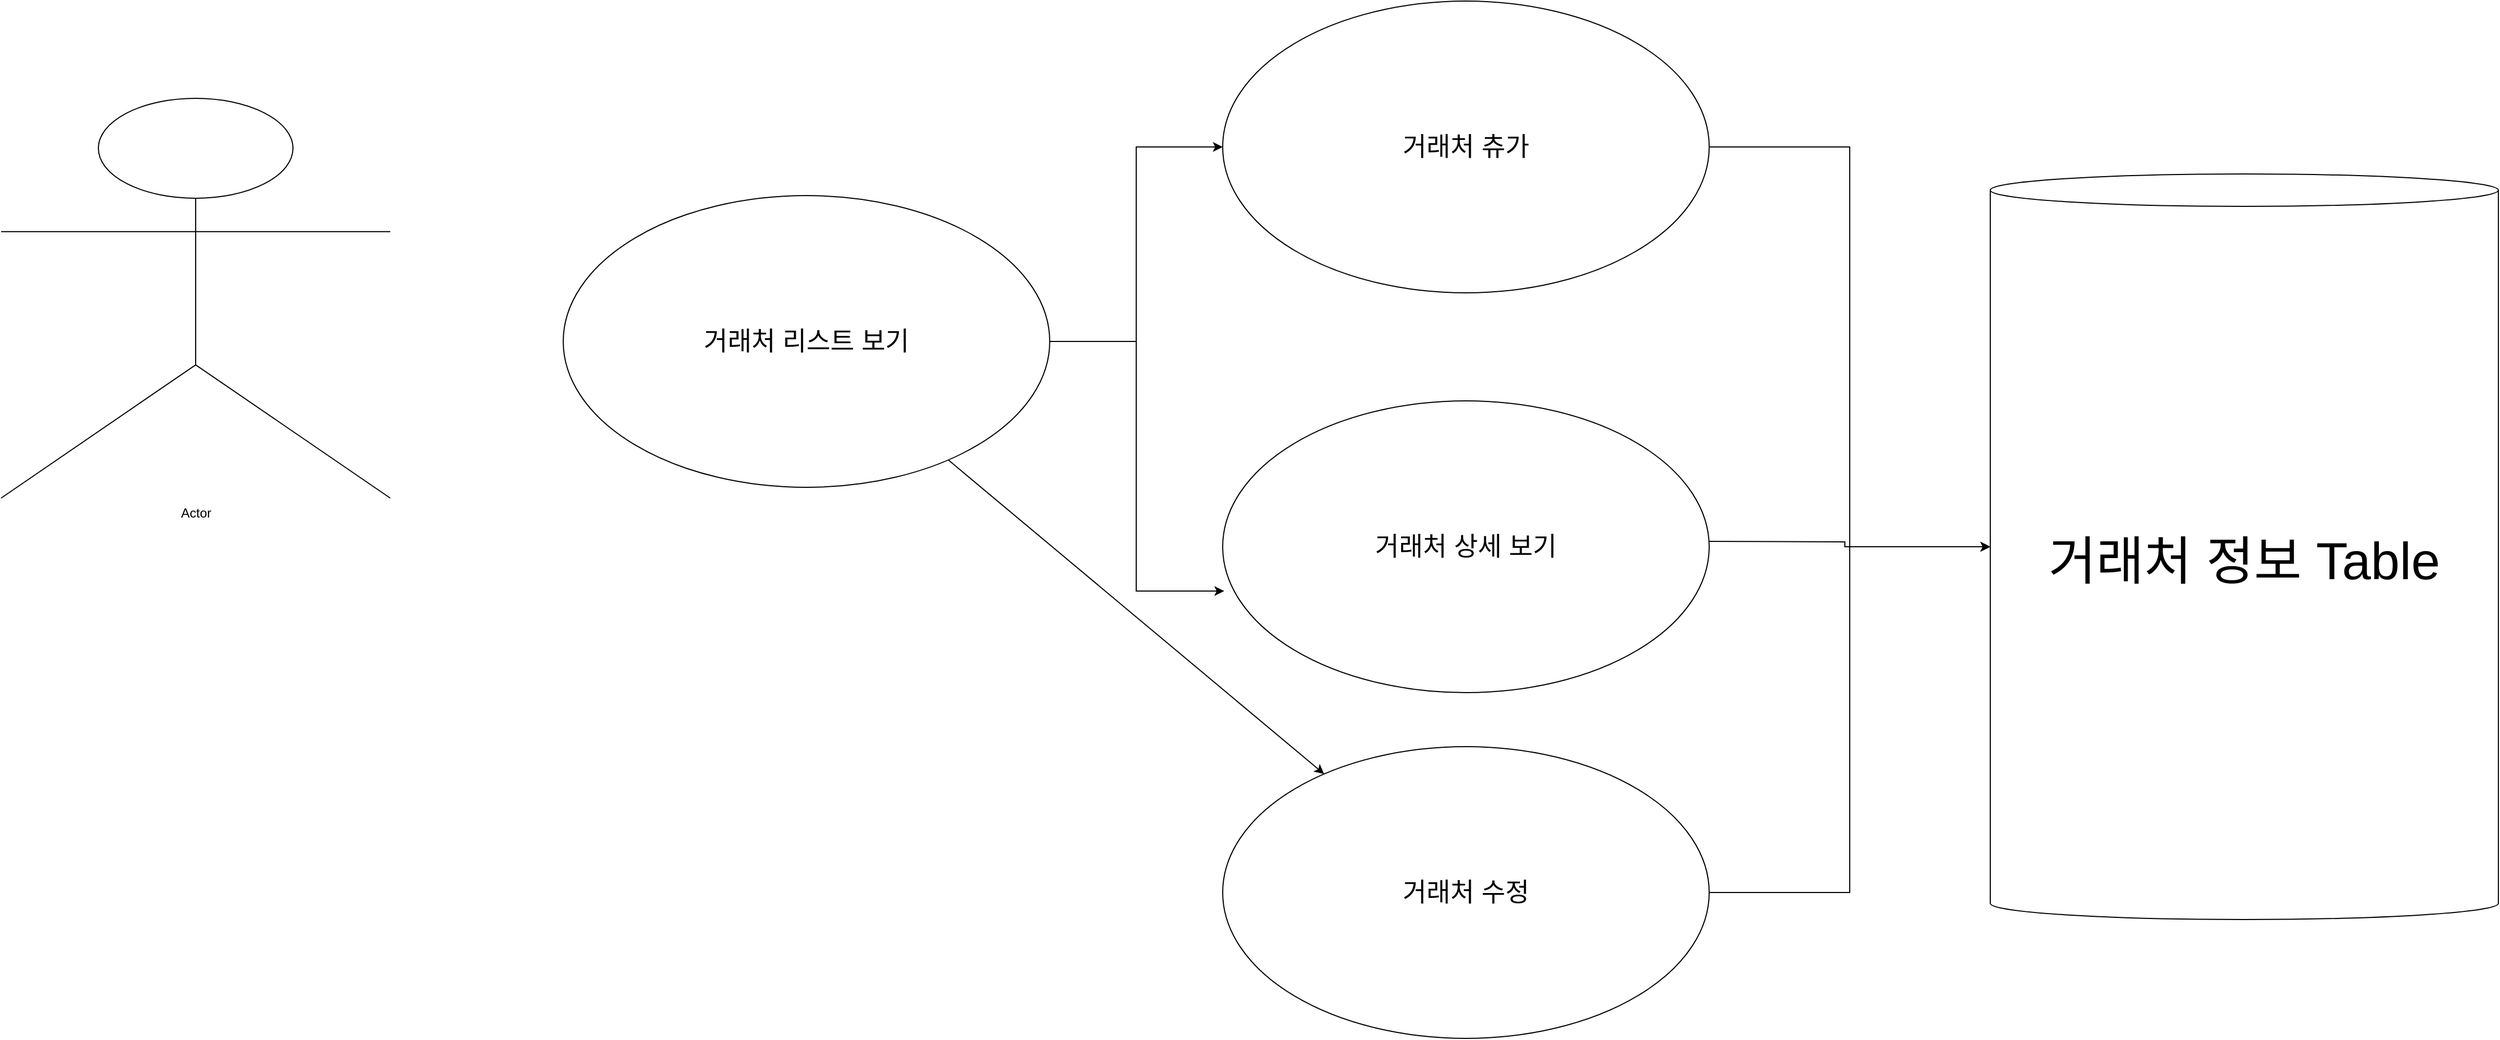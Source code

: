 <mxfile version="21.3.7" type="device">
  <diagram name="페이지-1" id="EFwcT0glIQzLn1oYc4b0">
    <mxGraphModel dx="2607" dy="1375" grid="1" gridSize="10" guides="1" tooltips="1" connect="1" arrows="1" fold="1" page="1" pageScale="1" pageWidth="4681" pageHeight="3300" math="0" shadow="0">
      <root>
        <mxCell id="0" />
        <mxCell id="1" parent="0" />
        <mxCell id="w1JllA-rPxbgImlikQOd-1" value="Actor" style="shape=umlActor;verticalLabelPosition=bottom;verticalAlign=top;html=1;outlineConnect=0;" vertex="1" parent="1">
          <mxGeometry x="120" y="100" width="360" height="370" as="geometry" />
        </mxCell>
        <mxCell id="w1JllA-rPxbgImlikQOd-11" style="edgeStyle=orthogonalEdgeStyle;rounded=0;orthogonalLoop=1;jettySize=auto;html=1;" edge="1" parent="1" source="w1JllA-rPxbgImlikQOd-7" target="w1JllA-rPxbgImlikQOd-8">
          <mxGeometry relative="1" as="geometry" />
        </mxCell>
        <mxCell id="w1JllA-rPxbgImlikQOd-12" style="edgeStyle=orthogonalEdgeStyle;rounded=0;orthogonalLoop=1;jettySize=auto;html=1;entryX=0.003;entryY=0.652;entryDx=0;entryDy=0;entryPerimeter=0;" edge="1" parent="1" source="w1JllA-rPxbgImlikQOd-7" target="w1JllA-rPxbgImlikQOd-9">
          <mxGeometry relative="1" as="geometry" />
        </mxCell>
        <mxCell id="w1JllA-rPxbgImlikQOd-13" style="rounded=0;orthogonalLoop=1;jettySize=auto;html=1;" edge="1" parent="1" source="w1JllA-rPxbgImlikQOd-7" target="w1JllA-rPxbgImlikQOd-10">
          <mxGeometry relative="1" as="geometry" />
        </mxCell>
        <mxCell id="w1JllA-rPxbgImlikQOd-7" value="&lt;font style=&quot;font-size: 24px;&quot;&gt;거래처 리스트 보기&lt;/font&gt;" style="ellipse;whiteSpace=wrap;html=1;" vertex="1" parent="1">
          <mxGeometry x="640" y="190" width="450" height="270" as="geometry" />
        </mxCell>
        <mxCell id="w1JllA-rPxbgImlikQOd-15" style="edgeStyle=orthogonalEdgeStyle;rounded=0;orthogonalLoop=1;jettySize=auto;html=1;" edge="1" parent="1" source="w1JllA-rPxbgImlikQOd-8" target="w1JllA-rPxbgImlikQOd-14">
          <mxGeometry relative="1" as="geometry" />
        </mxCell>
        <mxCell id="w1JllA-rPxbgImlikQOd-8" value="&lt;font style=&quot;font-size: 24px;&quot;&gt;거래처 츄가&lt;/font&gt;" style="ellipse;whiteSpace=wrap;html=1;" vertex="1" parent="1">
          <mxGeometry x="1250" y="10" width="450" height="270" as="geometry" />
        </mxCell>
        <mxCell id="w1JllA-rPxbgImlikQOd-16" style="edgeStyle=orthogonalEdgeStyle;rounded=0;orthogonalLoop=1;jettySize=auto;html=1;" edge="1" parent="1" target="w1JllA-rPxbgImlikQOd-14">
          <mxGeometry relative="1" as="geometry">
            <mxPoint x="1690" y="510" as="sourcePoint" />
          </mxGeometry>
        </mxCell>
        <mxCell id="w1JllA-rPxbgImlikQOd-9" value="&lt;font style=&quot;font-size: 24px;&quot;&gt;거래처 상세 보기&lt;/font&gt;" style="ellipse;whiteSpace=wrap;html=1;" vertex="1" parent="1">
          <mxGeometry x="1250" y="380" width="450" height="270" as="geometry" />
        </mxCell>
        <mxCell id="w1JllA-rPxbgImlikQOd-17" style="edgeStyle=orthogonalEdgeStyle;rounded=0;orthogonalLoop=1;jettySize=auto;html=1;entryX=0;entryY=0.5;entryDx=0;entryDy=0;entryPerimeter=0;" edge="1" parent="1" source="w1JllA-rPxbgImlikQOd-10" target="w1JllA-rPxbgImlikQOd-14">
          <mxGeometry relative="1" as="geometry" />
        </mxCell>
        <mxCell id="w1JllA-rPxbgImlikQOd-10" value="&lt;font style=&quot;font-size: 24px;&quot;&gt;거래처 수정&lt;/font&gt;" style="ellipse;whiteSpace=wrap;html=1;" vertex="1" parent="1">
          <mxGeometry x="1250" y="700" width="450" height="270" as="geometry" />
        </mxCell>
        <mxCell id="w1JllA-rPxbgImlikQOd-14" value="&lt;font style=&quot;font-size: 48px;&quot;&gt;거래처 정보 Table&lt;/font&gt;" style="shape=cylinder3;whiteSpace=wrap;html=1;boundedLbl=1;backgroundOutline=1;size=15;" vertex="1" parent="1">
          <mxGeometry x="1960" y="170" width="470" height="690" as="geometry" />
        </mxCell>
      </root>
    </mxGraphModel>
  </diagram>
</mxfile>
